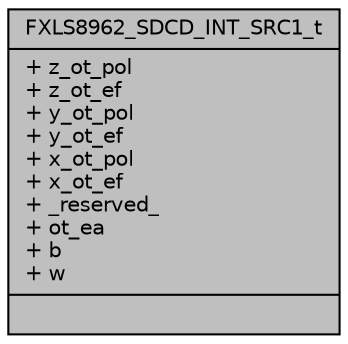 digraph "FXLS8962_SDCD_INT_SRC1_t"
{
  edge [fontname="Helvetica",fontsize="10",labelfontname="Helvetica",labelfontsize="10"];
  node [fontname="Helvetica",fontsize="10",shape=record];
  Node1 [label="{FXLS8962_SDCD_INT_SRC1_t\n|+ z_ot_pol\l+ z_ot_ef\l+ y_ot_pol\l+ y_ot_ef\l+ x_ot_pol\l+ x_ot_ef\l+ _reserved_\l+ ot_ea\l+ b\l+ w\l|}",height=0.2,width=0.4,color="black", fillcolor="grey75", style="filled", fontcolor="black"];
}
